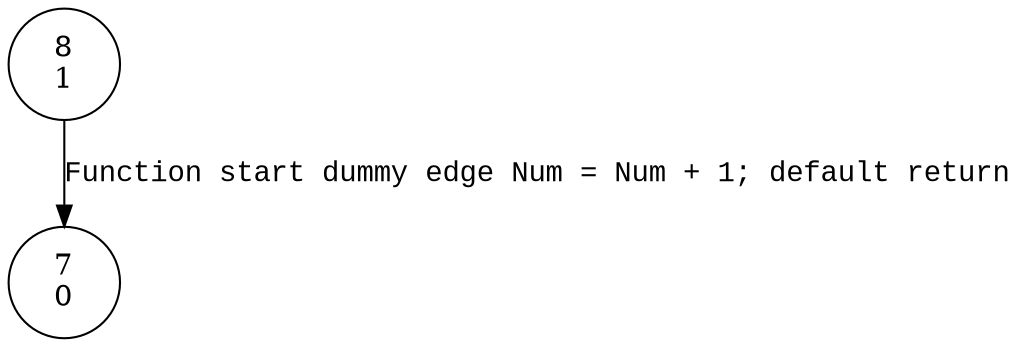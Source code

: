 digraph F {
8 [shape="circle" label="8\n1"]
7 [shape="circle" label="7\n0"]
8 -> 7 [label="Function start dummy edge Num = Num + 1; default return" fontname="Courier New"]
}